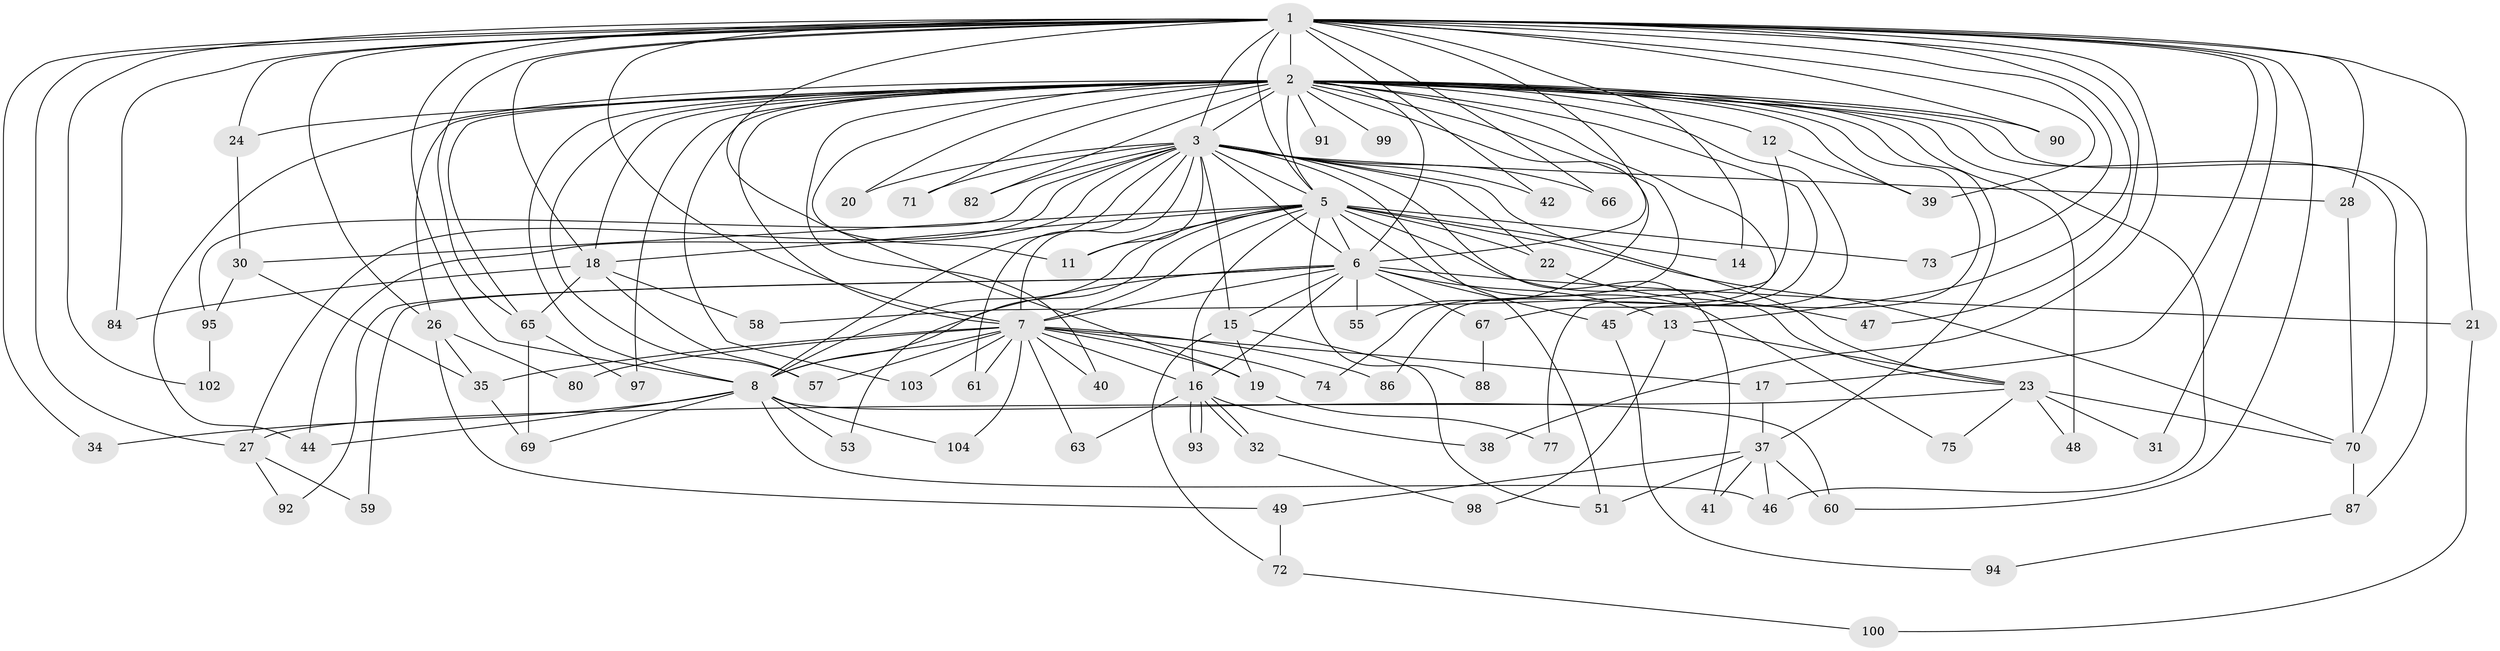 // Generated by graph-tools (version 1.1) at 2025/51/02/27/25 19:51:50]
// undirected, 80 vertices, 181 edges
graph export_dot {
graph [start="1"]
  node [color=gray90,style=filled];
  1 [super="+10"];
  2 [super="+4"];
  3 [super="+9"];
  5 [super="+76"];
  6 [super="+85"];
  7 [super="+83"];
  8 [super="+106"];
  11 [super="+50"];
  12 [super="+54"];
  13;
  14;
  15 [super="+29"];
  16 [super="+25"];
  17;
  18 [super="+105"];
  19;
  20;
  21 [super="+52"];
  22;
  23 [super="+64"];
  24;
  26;
  27 [super="+36"];
  28 [super="+81"];
  30 [super="+68"];
  31 [super="+33"];
  32;
  34;
  35 [super="+43"];
  37 [super="+78"];
  38;
  39;
  40 [super="+89"];
  41;
  42;
  44 [super="+56"];
  45;
  46;
  47;
  48 [super="+107"];
  49;
  51 [super="+79"];
  53;
  55;
  57 [super="+62"];
  58;
  59;
  60;
  61;
  63;
  65 [super="+96"];
  66;
  67;
  69 [super="+101"];
  70;
  71;
  72;
  73;
  74;
  75;
  77;
  80;
  82;
  84;
  86;
  87;
  88;
  90;
  91;
  92;
  93;
  94;
  95;
  97;
  98;
  99;
  100;
  102;
  103;
  104;
  1 -- 2 [weight=4];
  1 -- 3 [weight=4];
  1 -- 5 [weight=2];
  1 -- 6 [weight=2];
  1 -- 7 [weight=2];
  1 -- 8 [weight=2];
  1 -- 17;
  1 -- 19;
  1 -- 21 [weight=2];
  1 -- 24;
  1 -- 26;
  1 -- 31 [weight=2];
  1 -- 34;
  1 -- 39;
  1 -- 42;
  1 -- 47;
  1 -- 84;
  1 -- 65;
  1 -- 66;
  1 -- 73;
  1 -- 13;
  1 -- 14;
  1 -- 18;
  1 -- 90;
  1 -- 27;
  1 -- 28;
  1 -- 38;
  1 -- 102;
  1 -- 60;
  2 -- 3 [weight=4];
  2 -- 5 [weight=2];
  2 -- 6 [weight=2];
  2 -- 7 [weight=2];
  2 -- 8 [weight=2];
  2 -- 12 [weight=2];
  2 -- 20;
  2 -- 24;
  2 -- 40 [weight=2];
  2 -- 48 [weight=2];
  2 -- 57;
  2 -- 70;
  2 -- 71;
  2 -- 77;
  2 -- 82;
  2 -- 86;
  2 -- 90;
  2 -- 91 [weight=2];
  2 -- 97;
  2 -- 99 [weight=2];
  2 -- 103;
  2 -- 67;
  2 -- 74;
  2 -- 18;
  2 -- 87;
  2 -- 26;
  2 -- 37;
  2 -- 39;
  2 -- 45;
  2 -- 46;
  2 -- 55;
  2 -- 44;
  2 -- 65;
  2 -- 11;
  3 -- 5 [weight=2];
  3 -- 6 [weight=2];
  3 -- 7 [weight=2];
  3 -- 8 [weight=2];
  3 -- 11;
  3 -- 22;
  3 -- 27;
  3 -- 28;
  3 -- 41;
  3 -- 42;
  3 -- 61;
  3 -- 66;
  3 -- 71;
  3 -- 44;
  3 -- 15;
  3 -- 82;
  3 -- 51;
  3 -- 20;
  3 -- 23;
  3 -- 95;
  5 -- 6;
  5 -- 7;
  5 -- 8;
  5 -- 11;
  5 -- 14;
  5 -- 18;
  5 -- 22;
  5 -- 23;
  5 -- 30 [weight=2];
  5 -- 53;
  5 -- 73;
  5 -- 75;
  5 -- 16;
  5 -- 88;
  5 -- 70;
  6 -- 7;
  6 -- 8;
  6 -- 13;
  6 -- 15;
  6 -- 16;
  6 -- 45;
  6 -- 55;
  6 -- 59;
  6 -- 67 [weight=2];
  6 -- 92;
  6 -- 21;
  7 -- 8;
  7 -- 16;
  7 -- 17;
  7 -- 19;
  7 -- 40;
  7 -- 61;
  7 -- 63;
  7 -- 74;
  7 -- 80;
  7 -- 86;
  7 -- 103;
  7 -- 104;
  7 -- 35;
  7 -- 57;
  8 -- 34;
  8 -- 44;
  8 -- 53;
  8 -- 60;
  8 -- 69;
  8 -- 104;
  8 -- 46;
  12 -- 58;
  12 -- 39;
  13 -- 98;
  13 -- 23;
  15 -- 72;
  15 -- 51;
  15 -- 19;
  16 -- 32;
  16 -- 32;
  16 -- 38;
  16 -- 63;
  16 -- 93;
  16 -- 93;
  17 -- 37;
  18 -- 57;
  18 -- 58;
  18 -- 65;
  18 -- 84;
  19 -- 77;
  21 -- 100;
  22 -- 47;
  23 -- 31;
  23 -- 48;
  23 -- 75;
  23 -- 70;
  23 -- 27;
  24 -- 30;
  26 -- 35;
  26 -- 49;
  26 -- 80;
  27 -- 59;
  27 -- 92;
  28 -- 70;
  30 -- 35;
  30 -- 95;
  32 -- 98;
  35 -- 69;
  37 -- 41;
  37 -- 46;
  37 -- 49;
  37 -- 60;
  37 -- 51;
  45 -- 94;
  49 -- 72;
  65 -- 97;
  65 -- 69;
  67 -- 88;
  70 -- 87;
  72 -- 100;
  87 -- 94;
  95 -- 102;
}
